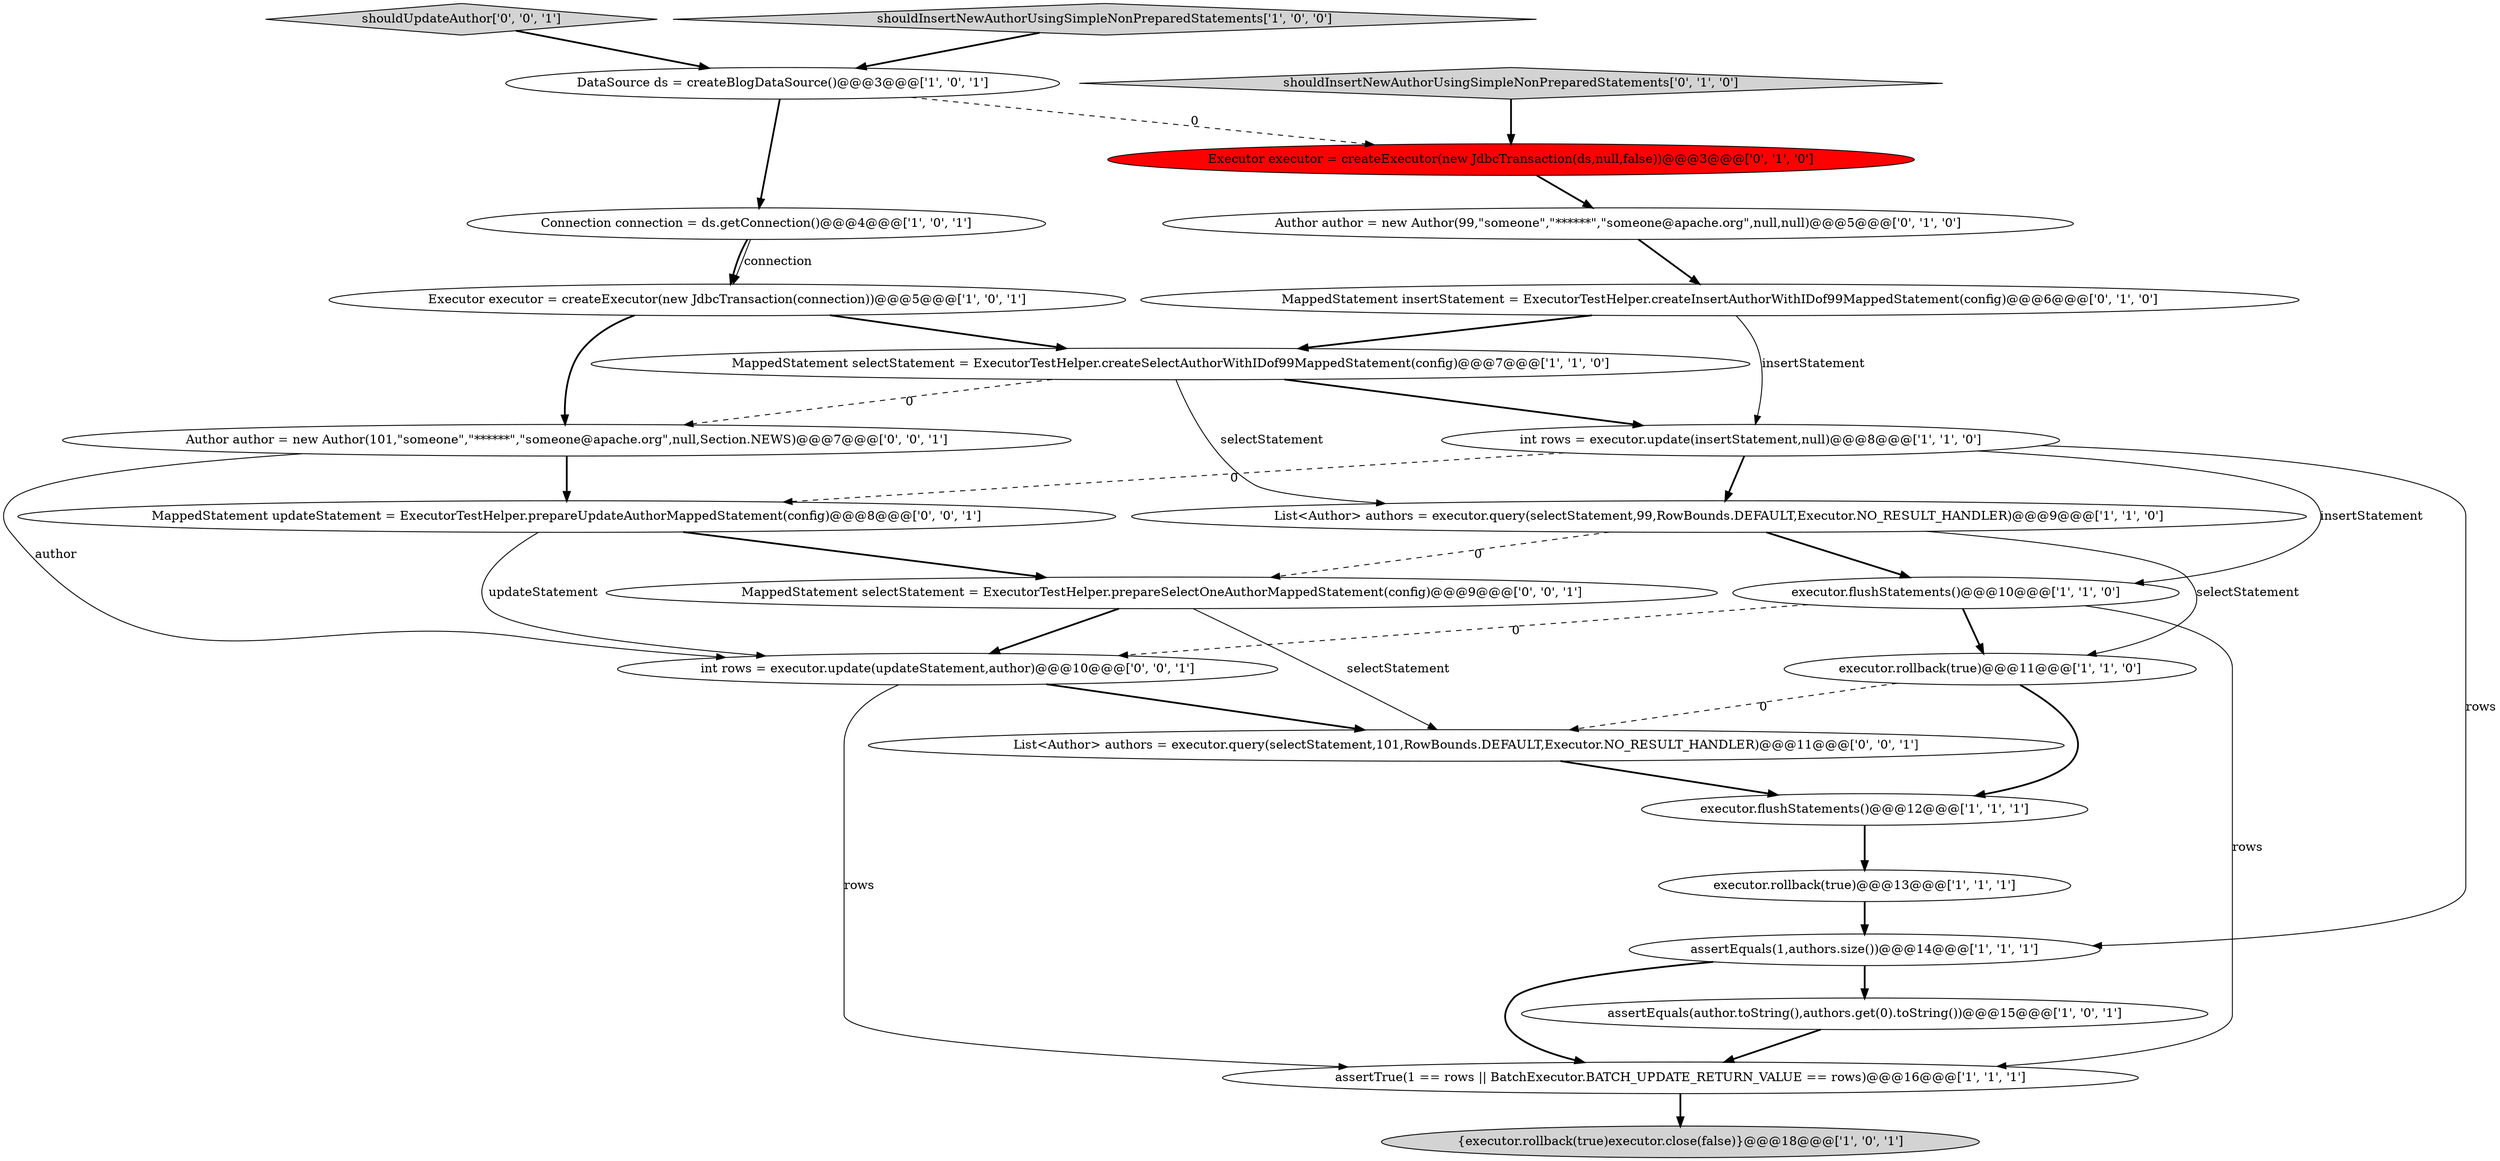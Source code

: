 digraph {
18 [style = filled, label = "Executor executor = createExecutor(new JdbcTransaction(ds,null,false))@@@3@@@['0', '1', '0']", fillcolor = red, shape = ellipse image = "AAA1AAABBB2BBB"];
23 [style = filled, label = "shouldUpdateAuthor['0', '0', '1']", fillcolor = lightgray, shape = diamond image = "AAA0AAABBB3BBB"];
9 [style = filled, label = "assertEquals(author.toString(),authors.get(0).toString())@@@15@@@['1', '0', '1']", fillcolor = white, shape = ellipse image = "AAA0AAABBB1BBB"];
5 [style = filled, label = "executor.rollback(true)@@@11@@@['1', '1', '0']", fillcolor = white, shape = ellipse image = "AAA0AAABBB1BBB"];
11 [style = filled, label = "Executor executor = createExecutor(new JdbcTransaction(connection))@@@5@@@['1', '0', '1']", fillcolor = white, shape = ellipse image = "AAA0AAABBB1BBB"];
19 [style = filled, label = "int rows = executor.update(updateStatement,author)@@@10@@@['0', '0', '1']", fillcolor = white, shape = ellipse image = "AAA0AAABBB3BBB"];
7 [style = filled, label = "{executor.rollback(true)executor.close(false)}@@@18@@@['1', '0', '1']", fillcolor = lightgray, shape = ellipse image = "AAA0AAABBB1BBB"];
14 [style = filled, label = "executor.rollback(true)@@@13@@@['1', '1', '1']", fillcolor = white, shape = ellipse image = "AAA0AAABBB1BBB"];
2 [style = filled, label = "int rows = executor.update(insertStatement,null)@@@8@@@['1', '1', '0']", fillcolor = white, shape = ellipse image = "AAA0AAABBB1BBB"];
0 [style = filled, label = "List<Author> authors = executor.query(selectStatement,99,RowBounds.DEFAULT,Executor.NO_RESULT_HANDLER)@@@9@@@['1', '1', '0']", fillcolor = white, shape = ellipse image = "AAA0AAABBB1BBB"];
3 [style = filled, label = "executor.flushStatements()@@@12@@@['1', '1', '1']", fillcolor = white, shape = ellipse image = "AAA0AAABBB1BBB"];
12 [style = filled, label = "assertTrue(1 == rows || BatchExecutor.BATCH_UPDATE_RETURN_VALUE == rows)@@@16@@@['1', '1', '1']", fillcolor = white, shape = ellipse image = "AAA0AAABBB1BBB"];
10 [style = filled, label = "DataSource ds = createBlogDataSource()@@@3@@@['1', '0', '1']", fillcolor = white, shape = ellipse image = "AAA0AAABBB1BBB"];
8 [style = filled, label = "Connection connection = ds.getConnection()@@@4@@@['1', '0', '1']", fillcolor = white, shape = ellipse image = "AAA0AAABBB1BBB"];
6 [style = filled, label = "executor.flushStatements()@@@10@@@['1', '1', '0']", fillcolor = white, shape = ellipse image = "AAA0AAABBB1BBB"];
1 [style = filled, label = "assertEquals(1,authors.size())@@@14@@@['1', '1', '1']", fillcolor = white, shape = ellipse image = "AAA0AAABBB1BBB"];
24 [style = filled, label = "List<Author> authors = executor.query(selectStatement,101,RowBounds.DEFAULT,Executor.NO_RESULT_HANDLER)@@@11@@@['0', '0', '1']", fillcolor = white, shape = ellipse image = "AAA0AAABBB3BBB"];
13 [style = filled, label = "shouldInsertNewAuthorUsingSimpleNonPreparedStatements['1', '0', '0']", fillcolor = lightgray, shape = diamond image = "AAA0AAABBB1BBB"];
4 [style = filled, label = "MappedStatement selectStatement = ExecutorTestHelper.createSelectAuthorWithIDof99MappedStatement(config)@@@7@@@['1', '1', '0']", fillcolor = white, shape = ellipse image = "AAA0AAABBB1BBB"];
20 [style = filled, label = "Author author = new Author(101,\"someone\",\"******\",\"someone@apache.org\",null,Section.NEWS)@@@7@@@['0', '0', '1']", fillcolor = white, shape = ellipse image = "AAA0AAABBB3BBB"];
22 [style = filled, label = "MappedStatement selectStatement = ExecutorTestHelper.prepareSelectOneAuthorMappedStatement(config)@@@9@@@['0', '0', '1']", fillcolor = white, shape = ellipse image = "AAA0AAABBB3BBB"];
15 [style = filled, label = "MappedStatement insertStatement = ExecutorTestHelper.createInsertAuthorWithIDof99MappedStatement(config)@@@6@@@['0', '1', '0']", fillcolor = white, shape = ellipse image = "AAA0AAABBB2BBB"];
21 [style = filled, label = "MappedStatement updateStatement = ExecutorTestHelper.prepareUpdateAuthorMappedStatement(config)@@@8@@@['0', '0', '1']", fillcolor = white, shape = ellipse image = "AAA0AAABBB3BBB"];
17 [style = filled, label = "Author author = new Author(99,\"someone\",\"******\",\"someone@apache.org\",null,null)@@@5@@@['0', '1', '0']", fillcolor = white, shape = ellipse image = "AAA0AAABBB2BBB"];
16 [style = filled, label = "shouldInsertNewAuthorUsingSimpleNonPreparedStatements['0', '1', '0']", fillcolor = lightgray, shape = diamond image = "AAA0AAABBB2BBB"];
15->2 [style = solid, label="insertStatement"];
5->3 [style = bold, label=""];
13->10 [style = bold, label=""];
11->20 [style = bold, label=""];
21->19 [style = solid, label="updateStatement"];
16->18 [style = bold, label=""];
22->19 [style = bold, label=""];
0->6 [style = bold, label=""];
3->14 [style = bold, label=""];
11->4 [style = bold, label=""];
5->24 [style = dashed, label="0"];
18->17 [style = bold, label=""];
19->12 [style = solid, label="rows"];
4->2 [style = bold, label=""];
2->1 [style = solid, label="rows"];
22->24 [style = solid, label="selectStatement"];
0->22 [style = dashed, label="0"];
12->7 [style = bold, label=""];
1->9 [style = bold, label=""];
14->1 [style = bold, label=""];
19->24 [style = bold, label=""];
20->21 [style = bold, label=""];
6->5 [style = bold, label=""];
2->0 [style = bold, label=""];
2->6 [style = solid, label="insertStatement"];
10->8 [style = bold, label=""];
2->21 [style = dashed, label="0"];
21->22 [style = bold, label=""];
4->20 [style = dashed, label="0"];
6->19 [style = dashed, label="0"];
15->4 [style = bold, label=""];
17->15 [style = bold, label=""];
1->12 [style = bold, label=""];
23->10 [style = bold, label=""];
4->0 [style = solid, label="selectStatement"];
6->12 [style = solid, label="rows"];
9->12 [style = bold, label=""];
0->5 [style = solid, label="selectStatement"];
20->19 [style = solid, label="author"];
8->11 [style = solid, label="connection"];
8->11 [style = bold, label=""];
24->3 [style = bold, label=""];
10->18 [style = dashed, label="0"];
}
